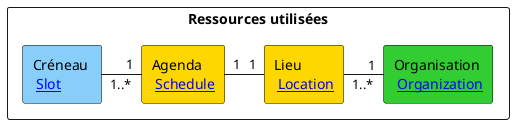 @startuml

'Declaration des éléments
rectangle "Ressources utilisées" {

    rectangle "Créneau \n [[StructureDefinition-sas-sos-slot-aggregator.html Slot]] " as Sl#LightSkyBlue;line:Black;text:Black

    rectangle "Agenda \n [[StructureDefinition-sas-sos-schedule-aggregator.html Schedule]]" as Sc #Gold;line:Black;text:Black

    rectangle "Lieu \n [[StructureDefinition-sas-sos-location-aggregator.html Location]]" as Lieu #Gold;line:Black;text:Black

    rectangle "Organisation \n [[StructureDefinition-sas-sos-organization-aggregator.html Organization]]" as Orga #LimeGreen;line:Black;text:Black

}

'Liens entre éléments
Sl "1..*"-"1" Sc :""
Sc "1"-"1" Lieu : ""
Lieu "1..*"-"1" Orga : ""

@enduml